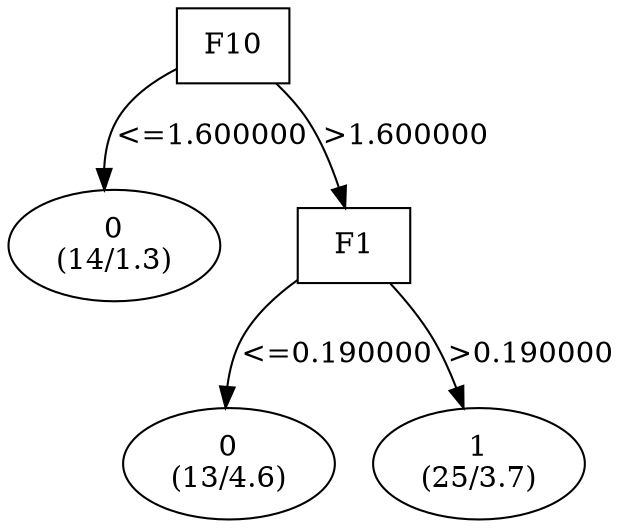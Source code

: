 digraph YaDT {
n0 [ shape=box, label="F10\n"]
n0 -> n1 [label="<=1.600000"]
n1 [ shape=ellipse, label="0\n(14/1.3)"]
n0 -> n2 [label=">1.600000"]
n2 [ shape=box, label="F1\n"]
n2 -> n3 [label="<=0.190000"]
n3 [ shape=ellipse, label="0\n(13/4.6)"]
n2 -> n4 [label=">0.190000"]
n4 [ shape=ellipse, label="1\n(25/3.7)"]
}
